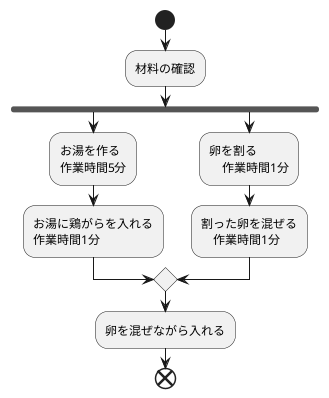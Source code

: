 @startuml スープを作る
    start
    :材料の確認;
    fork
    :お湯を作る
    作業時間5分;
    :お湯に鶏がらを入れる
    作業時間1分;
    fork again
    :卵を割る
        作業時間1分;
    :割った卵を混ぜる
        作業時間1分;
    end merge
    :卵を混ぜながら入れる;
    end
@enduml 
